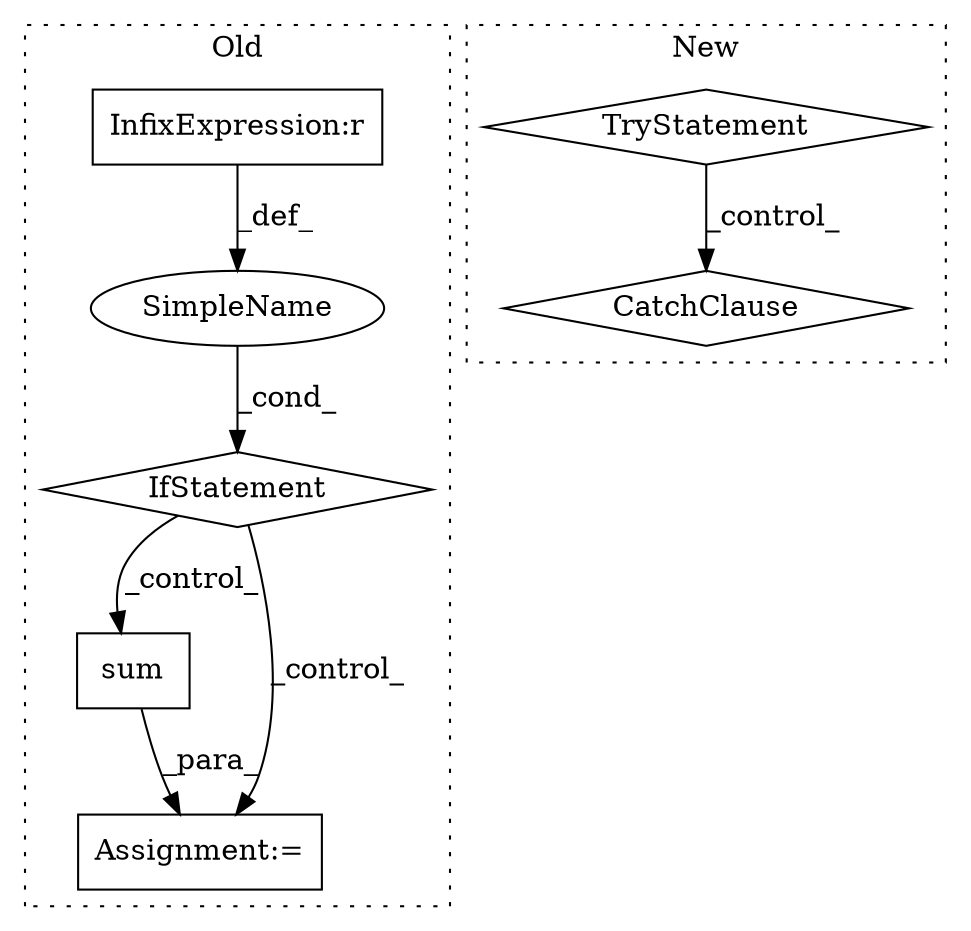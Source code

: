 digraph G {
subgraph cluster0 {
1 [label="sum" a="32" s="4418,4465" l="4,1" shape="box"];
4 [label="Assignment:=" a="7" s="4410" l="2" shape="box"];
5 [label="IfStatement" a="25" s="4242,4290" l="4,2" shape="diamond"];
6 [label="SimpleName" a="42" s="" l="" shape="ellipse"];
7 [label="InfixExpression:r" a="27" s="4278" l="4" shape="box"];
label = "Old";
style="dotted";
}
subgraph cluster1 {
2 [label="CatchClause" a="12" s="3435,3477" l="11,2" shape="diamond"];
3 [label="TryStatement" a="54" s="3206" l="4" shape="diamond"];
label = "New";
style="dotted";
}
1 -> 4 [label="_para_"];
3 -> 2 [label="_control_"];
5 -> 1 [label="_control_"];
5 -> 4 [label="_control_"];
6 -> 5 [label="_cond_"];
7 -> 6 [label="_def_"];
}